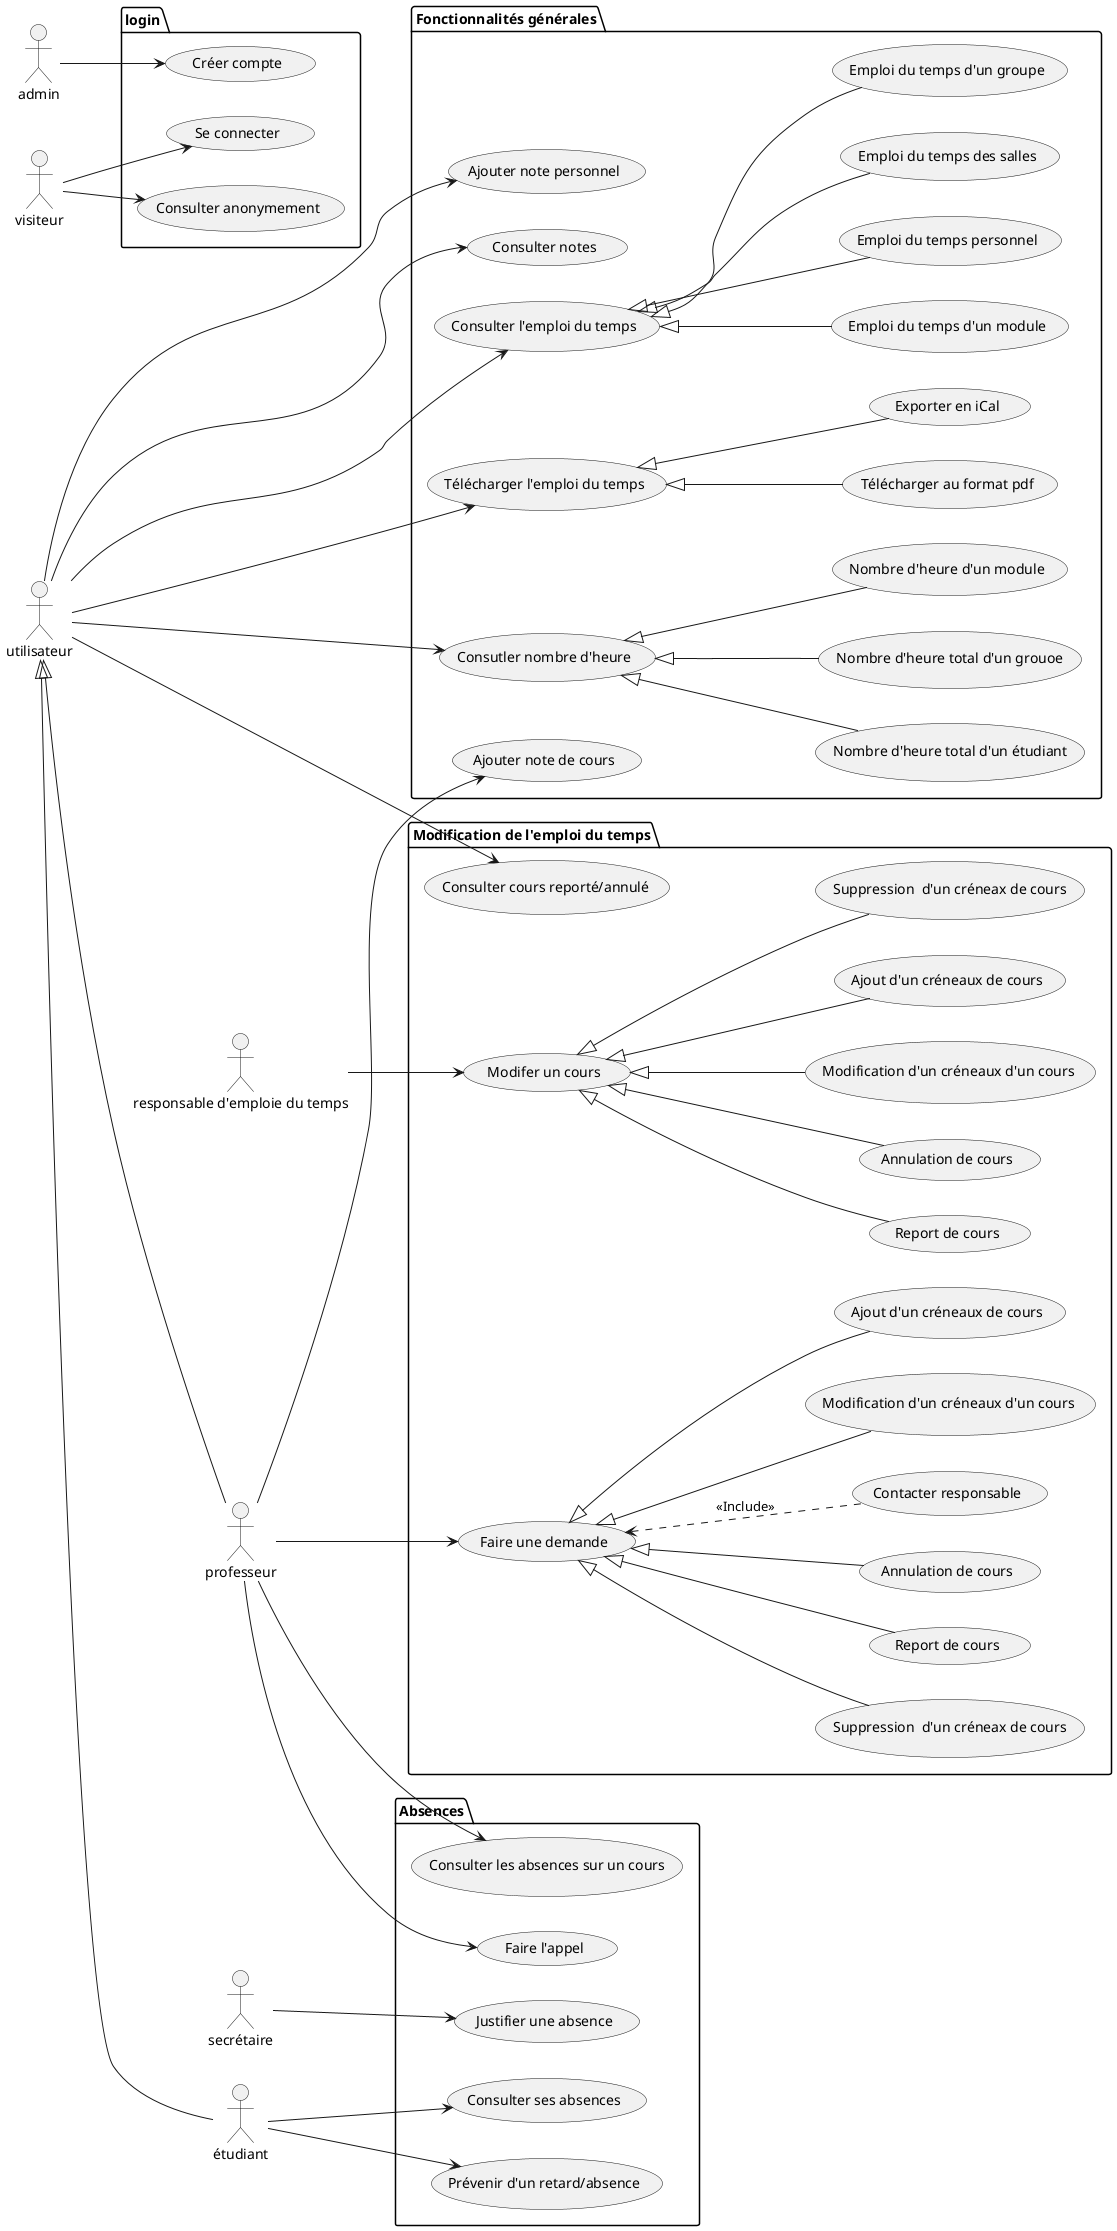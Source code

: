 @startuml Planning Nouvelle Génération
left to right direction
actor utilisateur
actor admin 
actor professeur
actor étudiant
actor visiteur
actor :responsable d'emploie du temps: as ret
actor secrétaire

utilisateur <|-- professeur
utilisateur <|-- étudiant

package login {
   usecase "Créer compte" as cc
   usecase "Se connecter" as sc 
   usecase "Consulter anonymement" as ca

    admin --> cc
    visiteur --> sc
    visiteur --> ca
}


package "Fonctionnalités générales"{
   usecase "Consulter l'emploi du temps" as cet
   usecase "Emploi du temps personnel" as etp
   usecase "Emploi du temps des salles" as ets
   usecase "Emploi du temps d'un groupe" as etg
   usecase "Emploi du temps d'un module" as etm
   cet <|-- etp
   cet <|-- ets
   cet <|-- etg
   cet <|-- etm

   usecase "Télécharger l'emploi du temps" as tet
   usecase "Exporter en iCal" as export
   usecase "Télécharger au format pdf" as tfp
   tet <|-- export
   tet <|-- tfp

   usecase "Consutler nombre d'heure" as cnh
   usecase "Nombre d'heure d'un module" as nhp
   usecase "Nombre d'heure total d'un étudiant" as nhe
   usecase "Nombre d'heure total d'un grouoe" as nhg
   cnh <|-- nhp
   cnh <|-- nhe
   cnh <|-- nhg

   usecase "Ajouter note de cours" as anc
   usecase "Ajouter note personnel" as anp
   usecase "Consulter notes" as cnc
   
    utilisateur --> cet
    utilisateur --> tet
    utilisateur --> cnh
    professeur --> anc
    utilisateur --> anp
    utilisateur --> cnc
}


package "Modification de l'emploi du temps"{
    usecase "Faire une demande" as fd
    usecase "Modification d'un créneaux d'un cours " as fdmcc
    usecase "Ajout d'un créneaux de cours" as fdacc
    usecase "Suppression  d'un créneax de cours" as fdscc
    usecase "Report de cours" as fdrc
    usecase "Annulation de cours" as fdac
    usecase "Contacter responsable" as cr
    fd <|-- fdmcc
    fd <|-- fdacc
    fd <|-- fdscc
    fd <|-- fdrc
    fd <|-- fdac
    fd <.. cr : << Include >>

    usecase "Modifer un cours" as mc
    usecase "Modification d'un créneaux d'un cours " as mcmcc
    usecase "Ajout d'un créneaux de cours" as mcacc
    usecase "Suppression  d'un créneax de cours" as mcscc
    usecase "Report de cours" as mcrc
    usecase "Annulation de cours" as mcac
    mc <|-- mcmcc
    mc <|-- mcacc
    mc <|-- mcscc
    mc <|-- mcrc
    mc <|-- mcac

    usecase "Consulter cours reporté/annulé" as ccra

    professeur --> fd
    ret --> mc
    utilisateur --> ccra
}

package "Absences"{
    usecase "Faire l'appel" as fa
    usecase "Consulter les absences sur un cours" as cac
    usecase "Consulter ses absences" as csa
    usecase "Prévenir d'un retard/absence" as pra
    usecase "Justifier une absence" as ja

    professeur --> fa
    professeur --> cac
    étudiant --> csa
    étudiant --> pra
    secrétaire --> ja 
    /' L'étudiant fait la demande mais c'est le secrétaire qui justifie l'absence'/
    
}


/'
Qui peut annuler une absence (en cas d'erreur du professeur)?
L'admin est un responsable d'emploi du temps?
'/





@enduml